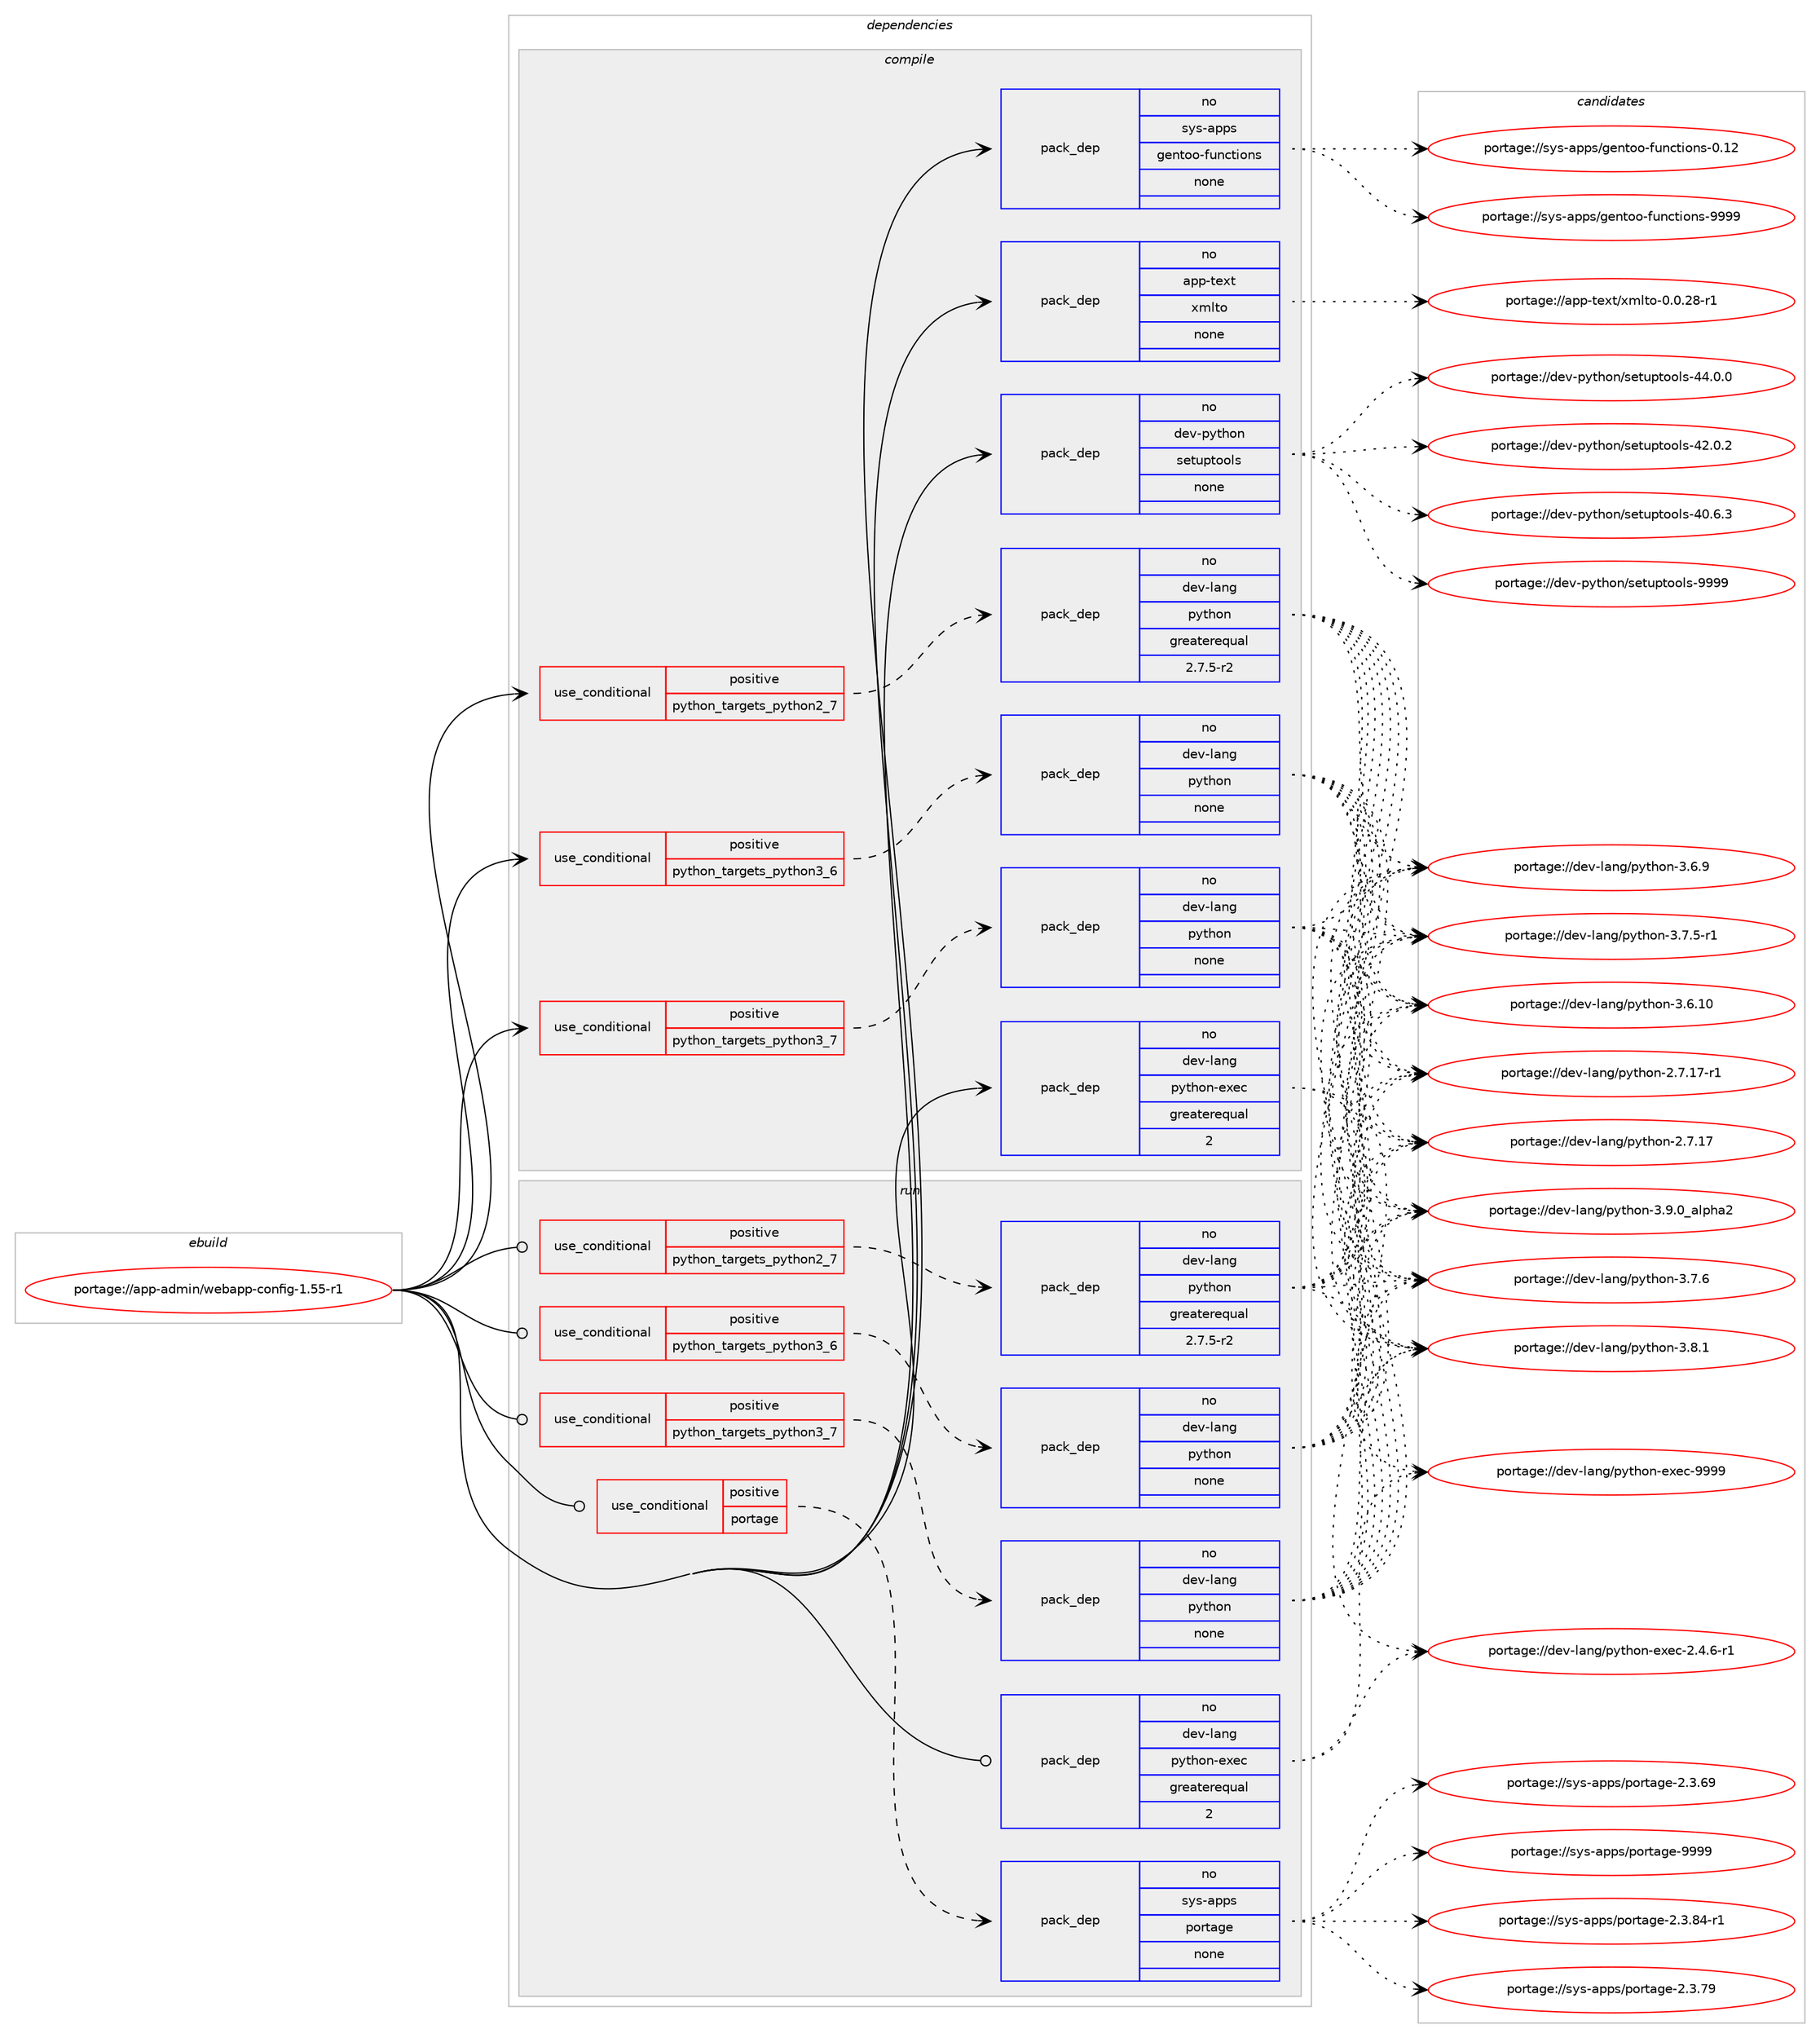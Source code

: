 digraph prolog {

# *************
# Graph options
# *************

newrank=true;
concentrate=true;
compound=true;
graph [rankdir=LR,fontname=Helvetica,fontsize=10,ranksep=1.5];#, ranksep=2.5, nodesep=0.2];
edge  [arrowhead=vee];
node  [fontname=Helvetica,fontsize=10];

# **********
# The ebuild
# **********

subgraph cluster_leftcol {
color=gray;
label=<<i>ebuild</i>>;
id [label="portage://app-admin/webapp-config-1.55-r1", color=red, width=4, href="../app-admin/webapp-config-1.55-r1.svg"];
}

# ****************
# The dependencies
# ****************

subgraph cluster_midcol {
color=gray;
label=<<i>dependencies</i>>;
subgraph cluster_compile {
fillcolor="#eeeeee";
style=filled;
label=<<i>compile</i>>;
subgraph cond153543 {
dependency650307 [label=<<TABLE BORDER="0" CELLBORDER="1" CELLSPACING="0" CELLPADDING="4"><TR><TD ROWSPAN="3" CELLPADDING="10">use_conditional</TD></TR><TR><TD>positive</TD></TR><TR><TD>python_targets_python2_7</TD></TR></TABLE>>, shape=none, color=red];
subgraph pack488084 {
dependency650308 [label=<<TABLE BORDER="0" CELLBORDER="1" CELLSPACING="0" CELLPADDING="4" WIDTH="220"><TR><TD ROWSPAN="6" CELLPADDING="30">pack_dep</TD></TR><TR><TD WIDTH="110">no</TD></TR><TR><TD>dev-lang</TD></TR><TR><TD>python</TD></TR><TR><TD>greaterequal</TD></TR><TR><TD>2.7.5-r2</TD></TR></TABLE>>, shape=none, color=blue];
}
dependency650307:e -> dependency650308:w [weight=20,style="dashed",arrowhead="vee"];
}
id:e -> dependency650307:w [weight=20,style="solid",arrowhead="vee"];
subgraph cond153544 {
dependency650309 [label=<<TABLE BORDER="0" CELLBORDER="1" CELLSPACING="0" CELLPADDING="4"><TR><TD ROWSPAN="3" CELLPADDING="10">use_conditional</TD></TR><TR><TD>positive</TD></TR><TR><TD>python_targets_python3_6</TD></TR></TABLE>>, shape=none, color=red];
subgraph pack488085 {
dependency650310 [label=<<TABLE BORDER="0" CELLBORDER="1" CELLSPACING="0" CELLPADDING="4" WIDTH="220"><TR><TD ROWSPAN="6" CELLPADDING="30">pack_dep</TD></TR><TR><TD WIDTH="110">no</TD></TR><TR><TD>dev-lang</TD></TR><TR><TD>python</TD></TR><TR><TD>none</TD></TR><TR><TD></TD></TR></TABLE>>, shape=none, color=blue];
}
dependency650309:e -> dependency650310:w [weight=20,style="dashed",arrowhead="vee"];
}
id:e -> dependency650309:w [weight=20,style="solid",arrowhead="vee"];
subgraph cond153545 {
dependency650311 [label=<<TABLE BORDER="0" CELLBORDER="1" CELLSPACING="0" CELLPADDING="4"><TR><TD ROWSPAN="3" CELLPADDING="10">use_conditional</TD></TR><TR><TD>positive</TD></TR><TR><TD>python_targets_python3_7</TD></TR></TABLE>>, shape=none, color=red];
subgraph pack488086 {
dependency650312 [label=<<TABLE BORDER="0" CELLBORDER="1" CELLSPACING="0" CELLPADDING="4" WIDTH="220"><TR><TD ROWSPAN="6" CELLPADDING="30">pack_dep</TD></TR><TR><TD WIDTH="110">no</TD></TR><TR><TD>dev-lang</TD></TR><TR><TD>python</TD></TR><TR><TD>none</TD></TR><TR><TD></TD></TR></TABLE>>, shape=none, color=blue];
}
dependency650311:e -> dependency650312:w [weight=20,style="dashed",arrowhead="vee"];
}
id:e -> dependency650311:w [weight=20,style="solid",arrowhead="vee"];
subgraph pack488087 {
dependency650313 [label=<<TABLE BORDER="0" CELLBORDER="1" CELLSPACING="0" CELLPADDING="4" WIDTH="220"><TR><TD ROWSPAN="6" CELLPADDING="30">pack_dep</TD></TR><TR><TD WIDTH="110">no</TD></TR><TR><TD>app-text</TD></TR><TR><TD>xmlto</TD></TR><TR><TD>none</TD></TR><TR><TD></TD></TR></TABLE>>, shape=none, color=blue];
}
id:e -> dependency650313:w [weight=20,style="solid",arrowhead="vee"];
subgraph pack488088 {
dependency650314 [label=<<TABLE BORDER="0" CELLBORDER="1" CELLSPACING="0" CELLPADDING="4" WIDTH="220"><TR><TD ROWSPAN="6" CELLPADDING="30">pack_dep</TD></TR><TR><TD WIDTH="110">no</TD></TR><TR><TD>dev-lang</TD></TR><TR><TD>python-exec</TD></TR><TR><TD>greaterequal</TD></TR><TR><TD>2</TD></TR></TABLE>>, shape=none, color=blue];
}
id:e -> dependency650314:w [weight=20,style="solid",arrowhead="vee"];
subgraph pack488089 {
dependency650315 [label=<<TABLE BORDER="0" CELLBORDER="1" CELLSPACING="0" CELLPADDING="4" WIDTH="220"><TR><TD ROWSPAN="6" CELLPADDING="30">pack_dep</TD></TR><TR><TD WIDTH="110">no</TD></TR><TR><TD>dev-python</TD></TR><TR><TD>setuptools</TD></TR><TR><TD>none</TD></TR><TR><TD></TD></TR></TABLE>>, shape=none, color=blue];
}
id:e -> dependency650315:w [weight=20,style="solid",arrowhead="vee"];
subgraph pack488090 {
dependency650316 [label=<<TABLE BORDER="0" CELLBORDER="1" CELLSPACING="0" CELLPADDING="4" WIDTH="220"><TR><TD ROWSPAN="6" CELLPADDING="30">pack_dep</TD></TR><TR><TD WIDTH="110">no</TD></TR><TR><TD>sys-apps</TD></TR><TR><TD>gentoo-functions</TD></TR><TR><TD>none</TD></TR><TR><TD></TD></TR></TABLE>>, shape=none, color=blue];
}
id:e -> dependency650316:w [weight=20,style="solid",arrowhead="vee"];
}
subgraph cluster_compileandrun {
fillcolor="#eeeeee";
style=filled;
label=<<i>compile and run</i>>;
}
subgraph cluster_run {
fillcolor="#eeeeee";
style=filled;
label=<<i>run</i>>;
subgraph cond153546 {
dependency650317 [label=<<TABLE BORDER="0" CELLBORDER="1" CELLSPACING="0" CELLPADDING="4"><TR><TD ROWSPAN="3" CELLPADDING="10">use_conditional</TD></TR><TR><TD>positive</TD></TR><TR><TD>portage</TD></TR></TABLE>>, shape=none, color=red];
subgraph pack488091 {
dependency650318 [label=<<TABLE BORDER="0" CELLBORDER="1" CELLSPACING="0" CELLPADDING="4" WIDTH="220"><TR><TD ROWSPAN="6" CELLPADDING="30">pack_dep</TD></TR><TR><TD WIDTH="110">no</TD></TR><TR><TD>sys-apps</TD></TR><TR><TD>portage</TD></TR><TR><TD>none</TD></TR><TR><TD></TD></TR></TABLE>>, shape=none, color=blue];
}
dependency650317:e -> dependency650318:w [weight=20,style="dashed",arrowhead="vee"];
}
id:e -> dependency650317:w [weight=20,style="solid",arrowhead="odot"];
subgraph cond153547 {
dependency650319 [label=<<TABLE BORDER="0" CELLBORDER="1" CELLSPACING="0" CELLPADDING="4"><TR><TD ROWSPAN="3" CELLPADDING="10">use_conditional</TD></TR><TR><TD>positive</TD></TR><TR><TD>python_targets_python2_7</TD></TR></TABLE>>, shape=none, color=red];
subgraph pack488092 {
dependency650320 [label=<<TABLE BORDER="0" CELLBORDER="1" CELLSPACING="0" CELLPADDING="4" WIDTH="220"><TR><TD ROWSPAN="6" CELLPADDING="30">pack_dep</TD></TR><TR><TD WIDTH="110">no</TD></TR><TR><TD>dev-lang</TD></TR><TR><TD>python</TD></TR><TR><TD>greaterequal</TD></TR><TR><TD>2.7.5-r2</TD></TR></TABLE>>, shape=none, color=blue];
}
dependency650319:e -> dependency650320:w [weight=20,style="dashed",arrowhead="vee"];
}
id:e -> dependency650319:w [weight=20,style="solid",arrowhead="odot"];
subgraph cond153548 {
dependency650321 [label=<<TABLE BORDER="0" CELLBORDER="1" CELLSPACING="0" CELLPADDING="4"><TR><TD ROWSPAN="3" CELLPADDING="10">use_conditional</TD></TR><TR><TD>positive</TD></TR><TR><TD>python_targets_python3_6</TD></TR></TABLE>>, shape=none, color=red];
subgraph pack488093 {
dependency650322 [label=<<TABLE BORDER="0" CELLBORDER="1" CELLSPACING="0" CELLPADDING="4" WIDTH="220"><TR><TD ROWSPAN="6" CELLPADDING="30">pack_dep</TD></TR><TR><TD WIDTH="110">no</TD></TR><TR><TD>dev-lang</TD></TR><TR><TD>python</TD></TR><TR><TD>none</TD></TR><TR><TD></TD></TR></TABLE>>, shape=none, color=blue];
}
dependency650321:e -> dependency650322:w [weight=20,style="dashed",arrowhead="vee"];
}
id:e -> dependency650321:w [weight=20,style="solid",arrowhead="odot"];
subgraph cond153549 {
dependency650323 [label=<<TABLE BORDER="0" CELLBORDER="1" CELLSPACING="0" CELLPADDING="4"><TR><TD ROWSPAN="3" CELLPADDING="10">use_conditional</TD></TR><TR><TD>positive</TD></TR><TR><TD>python_targets_python3_7</TD></TR></TABLE>>, shape=none, color=red];
subgraph pack488094 {
dependency650324 [label=<<TABLE BORDER="0" CELLBORDER="1" CELLSPACING="0" CELLPADDING="4" WIDTH="220"><TR><TD ROWSPAN="6" CELLPADDING="30">pack_dep</TD></TR><TR><TD WIDTH="110">no</TD></TR><TR><TD>dev-lang</TD></TR><TR><TD>python</TD></TR><TR><TD>none</TD></TR><TR><TD></TD></TR></TABLE>>, shape=none, color=blue];
}
dependency650323:e -> dependency650324:w [weight=20,style="dashed",arrowhead="vee"];
}
id:e -> dependency650323:w [weight=20,style="solid",arrowhead="odot"];
subgraph pack488095 {
dependency650325 [label=<<TABLE BORDER="0" CELLBORDER="1" CELLSPACING="0" CELLPADDING="4" WIDTH="220"><TR><TD ROWSPAN="6" CELLPADDING="30">pack_dep</TD></TR><TR><TD WIDTH="110">no</TD></TR><TR><TD>dev-lang</TD></TR><TR><TD>python-exec</TD></TR><TR><TD>greaterequal</TD></TR><TR><TD>2</TD></TR></TABLE>>, shape=none, color=blue];
}
id:e -> dependency650325:w [weight=20,style="solid",arrowhead="odot"];
}
}

# **************
# The candidates
# **************

subgraph cluster_choices {
rank=same;
color=gray;
label=<<i>candidates</i>>;

subgraph choice488084 {
color=black;
nodesep=1;
choice10010111845108971101034711212111610411111045514657464895971081121049750 [label="portage://dev-lang/python-3.9.0_alpha2", color=red, width=4,href="../dev-lang/python-3.9.0_alpha2.svg"];
choice100101118451089711010347112121116104111110455146564649 [label="portage://dev-lang/python-3.8.1", color=red, width=4,href="../dev-lang/python-3.8.1.svg"];
choice100101118451089711010347112121116104111110455146554654 [label="portage://dev-lang/python-3.7.6", color=red, width=4,href="../dev-lang/python-3.7.6.svg"];
choice1001011184510897110103471121211161041111104551465546534511449 [label="portage://dev-lang/python-3.7.5-r1", color=red, width=4,href="../dev-lang/python-3.7.5-r1.svg"];
choice100101118451089711010347112121116104111110455146544657 [label="portage://dev-lang/python-3.6.9", color=red, width=4,href="../dev-lang/python-3.6.9.svg"];
choice10010111845108971101034711212111610411111045514654464948 [label="portage://dev-lang/python-3.6.10", color=red, width=4,href="../dev-lang/python-3.6.10.svg"];
choice100101118451089711010347112121116104111110455046554649554511449 [label="portage://dev-lang/python-2.7.17-r1", color=red, width=4,href="../dev-lang/python-2.7.17-r1.svg"];
choice10010111845108971101034711212111610411111045504655464955 [label="portage://dev-lang/python-2.7.17", color=red, width=4,href="../dev-lang/python-2.7.17.svg"];
dependency650308:e -> choice10010111845108971101034711212111610411111045514657464895971081121049750:w [style=dotted,weight="100"];
dependency650308:e -> choice100101118451089711010347112121116104111110455146564649:w [style=dotted,weight="100"];
dependency650308:e -> choice100101118451089711010347112121116104111110455146554654:w [style=dotted,weight="100"];
dependency650308:e -> choice1001011184510897110103471121211161041111104551465546534511449:w [style=dotted,weight="100"];
dependency650308:e -> choice100101118451089711010347112121116104111110455146544657:w [style=dotted,weight="100"];
dependency650308:e -> choice10010111845108971101034711212111610411111045514654464948:w [style=dotted,weight="100"];
dependency650308:e -> choice100101118451089711010347112121116104111110455046554649554511449:w [style=dotted,weight="100"];
dependency650308:e -> choice10010111845108971101034711212111610411111045504655464955:w [style=dotted,weight="100"];
}
subgraph choice488085 {
color=black;
nodesep=1;
choice10010111845108971101034711212111610411111045514657464895971081121049750 [label="portage://dev-lang/python-3.9.0_alpha2", color=red, width=4,href="../dev-lang/python-3.9.0_alpha2.svg"];
choice100101118451089711010347112121116104111110455146564649 [label="portage://dev-lang/python-3.8.1", color=red, width=4,href="../dev-lang/python-3.8.1.svg"];
choice100101118451089711010347112121116104111110455146554654 [label="portage://dev-lang/python-3.7.6", color=red, width=4,href="../dev-lang/python-3.7.6.svg"];
choice1001011184510897110103471121211161041111104551465546534511449 [label="portage://dev-lang/python-3.7.5-r1", color=red, width=4,href="../dev-lang/python-3.7.5-r1.svg"];
choice100101118451089711010347112121116104111110455146544657 [label="portage://dev-lang/python-3.6.9", color=red, width=4,href="../dev-lang/python-3.6.9.svg"];
choice10010111845108971101034711212111610411111045514654464948 [label="portage://dev-lang/python-3.6.10", color=red, width=4,href="../dev-lang/python-3.6.10.svg"];
choice100101118451089711010347112121116104111110455046554649554511449 [label="portage://dev-lang/python-2.7.17-r1", color=red, width=4,href="../dev-lang/python-2.7.17-r1.svg"];
choice10010111845108971101034711212111610411111045504655464955 [label="portage://dev-lang/python-2.7.17", color=red, width=4,href="../dev-lang/python-2.7.17.svg"];
dependency650310:e -> choice10010111845108971101034711212111610411111045514657464895971081121049750:w [style=dotted,weight="100"];
dependency650310:e -> choice100101118451089711010347112121116104111110455146564649:w [style=dotted,weight="100"];
dependency650310:e -> choice100101118451089711010347112121116104111110455146554654:w [style=dotted,weight="100"];
dependency650310:e -> choice1001011184510897110103471121211161041111104551465546534511449:w [style=dotted,weight="100"];
dependency650310:e -> choice100101118451089711010347112121116104111110455146544657:w [style=dotted,weight="100"];
dependency650310:e -> choice10010111845108971101034711212111610411111045514654464948:w [style=dotted,weight="100"];
dependency650310:e -> choice100101118451089711010347112121116104111110455046554649554511449:w [style=dotted,weight="100"];
dependency650310:e -> choice10010111845108971101034711212111610411111045504655464955:w [style=dotted,weight="100"];
}
subgraph choice488086 {
color=black;
nodesep=1;
choice10010111845108971101034711212111610411111045514657464895971081121049750 [label="portage://dev-lang/python-3.9.0_alpha2", color=red, width=4,href="../dev-lang/python-3.9.0_alpha2.svg"];
choice100101118451089711010347112121116104111110455146564649 [label="portage://dev-lang/python-3.8.1", color=red, width=4,href="../dev-lang/python-3.8.1.svg"];
choice100101118451089711010347112121116104111110455146554654 [label="portage://dev-lang/python-3.7.6", color=red, width=4,href="../dev-lang/python-3.7.6.svg"];
choice1001011184510897110103471121211161041111104551465546534511449 [label="portage://dev-lang/python-3.7.5-r1", color=red, width=4,href="../dev-lang/python-3.7.5-r1.svg"];
choice100101118451089711010347112121116104111110455146544657 [label="portage://dev-lang/python-3.6.9", color=red, width=4,href="../dev-lang/python-3.6.9.svg"];
choice10010111845108971101034711212111610411111045514654464948 [label="portage://dev-lang/python-3.6.10", color=red, width=4,href="../dev-lang/python-3.6.10.svg"];
choice100101118451089711010347112121116104111110455046554649554511449 [label="portage://dev-lang/python-2.7.17-r1", color=red, width=4,href="../dev-lang/python-2.7.17-r1.svg"];
choice10010111845108971101034711212111610411111045504655464955 [label="portage://dev-lang/python-2.7.17", color=red, width=4,href="../dev-lang/python-2.7.17.svg"];
dependency650312:e -> choice10010111845108971101034711212111610411111045514657464895971081121049750:w [style=dotted,weight="100"];
dependency650312:e -> choice100101118451089711010347112121116104111110455146564649:w [style=dotted,weight="100"];
dependency650312:e -> choice100101118451089711010347112121116104111110455146554654:w [style=dotted,weight="100"];
dependency650312:e -> choice1001011184510897110103471121211161041111104551465546534511449:w [style=dotted,weight="100"];
dependency650312:e -> choice100101118451089711010347112121116104111110455146544657:w [style=dotted,weight="100"];
dependency650312:e -> choice10010111845108971101034711212111610411111045514654464948:w [style=dotted,weight="100"];
dependency650312:e -> choice100101118451089711010347112121116104111110455046554649554511449:w [style=dotted,weight="100"];
dependency650312:e -> choice10010111845108971101034711212111610411111045504655464955:w [style=dotted,weight="100"];
}
subgraph choice488087 {
color=black;
nodesep=1;
choice971121124511610112011647120109108116111454846484650564511449 [label="portage://app-text/xmlto-0.0.28-r1", color=red, width=4,href="../app-text/xmlto-0.0.28-r1.svg"];
dependency650313:e -> choice971121124511610112011647120109108116111454846484650564511449:w [style=dotted,weight="100"];
}
subgraph choice488088 {
color=black;
nodesep=1;
choice10010111845108971101034711212111610411111045101120101994557575757 [label="portage://dev-lang/python-exec-9999", color=red, width=4,href="../dev-lang/python-exec-9999.svg"];
choice10010111845108971101034711212111610411111045101120101994550465246544511449 [label="portage://dev-lang/python-exec-2.4.6-r1", color=red, width=4,href="../dev-lang/python-exec-2.4.6-r1.svg"];
dependency650314:e -> choice10010111845108971101034711212111610411111045101120101994557575757:w [style=dotted,weight="100"];
dependency650314:e -> choice10010111845108971101034711212111610411111045101120101994550465246544511449:w [style=dotted,weight="100"];
}
subgraph choice488089 {
color=black;
nodesep=1;
choice10010111845112121116104111110471151011161171121161111111081154557575757 [label="portage://dev-python/setuptools-9999", color=red, width=4,href="../dev-python/setuptools-9999.svg"];
choice100101118451121211161041111104711510111611711211611111110811545525246484648 [label="portage://dev-python/setuptools-44.0.0", color=red, width=4,href="../dev-python/setuptools-44.0.0.svg"];
choice100101118451121211161041111104711510111611711211611111110811545525046484650 [label="portage://dev-python/setuptools-42.0.2", color=red, width=4,href="../dev-python/setuptools-42.0.2.svg"];
choice100101118451121211161041111104711510111611711211611111110811545524846544651 [label="portage://dev-python/setuptools-40.6.3", color=red, width=4,href="../dev-python/setuptools-40.6.3.svg"];
dependency650315:e -> choice10010111845112121116104111110471151011161171121161111111081154557575757:w [style=dotted,weight="100"];
dependency650315:e -> choice100101118451121211161041111104711510111611711211611111110811545525246484648:w [style=dotted,weight="100"];
dependency650315:e -> choice100101118451121211161041111104711510111611711211611111110811545525046484650:w [style=dotted,weight="100"];
dependency650315:e -> choice100101118451121211161041111104711510111611711211611111110811545524846544651:w [style=dotted,weight="100"];
}
subgraph choice488090 {
color=black;
nodesep=1;
choice11512111545971121121154710310111011611111145102117110991161051111101154557575757 [label="portage://sys-apps/gentoo-functions-9999", color=red, width=4,href="../sys-apps/gentoo-functions-9999.svg"];
choice11512111545971121121154710310111011611111145102117110991161051111101154548464950 [label="portage://sys-apps/gentoo-functions-0.12", color=red, width=4,href="../sys-apps/gentoo-functions-0.12.svg"];
dependency650316:e -> choice11512111545971121121154710310111011611111145102117110991161051111101154557575757:w [style=dotted,weight="100"];
dependency650316:e -> choice11512111545971121121154710310111011611111145102117110991161051111101154548464950:w [style=dotted,weight="100"];
}
subgraph choice488091 {
color=black;
nodesep=1;
choice115121115459711211211547112111114116971031014557575757 [label="portage://sys-apps/portage-9999", color=red, width=4,href="../sys-apps/portage-9999.svg"];
choice11512111545971121121154711211111411697103101455046514656524511449 [label="portage://sys-apps/portage-2.3.84-r1", color=red, width=4,href="../sys-apps/portage-2.3.84-r1.svg"];
choice1151211154597112112115471121111141169710310145504651465557 [label="portage://sys-apps/portage-2.3.79", color=red, width=4,href="../sys-apps/portage-2.3.79.svg"];
choice1151211154597112112115471121111141169710310145504651465457 [label="portage://sys-apps/portage-2.3.69", color=red, width=4,href="../sys-apps/portage-2.3.69.svg"];
dependency650318:e -> choice115121115459711211211547112111114116971031014557575757:w [style=dotted,weight="100"];
dependency650318:e -> choice11512111545971121121154711211111411697103101455046514656524511449:w [style=dotted,weight="100"];
dependency650318:e -> choice1151211154597112112115471121111141169710310145504651465557:w [style=dotted,weight="100"];
dependency650318:e -> choice1151211154597112112115471121111141169710310145504651465457:w [style=dotted,weight="100"];
}
subgraph choice488092 {
color=black;
nodesep=1;
choice10010111845108971101034711212111610411111045514657464895971081121049750 [label="portage://dev-lang/python-3.9.0_alpha2", color=red, width=4,href="../dev-lang/python-3.9.0_alpha2.svg"];
choice100101118451089711010347112121116104111110455146564649 [label="portage://dev-lang/python-3.8.1", color=red, width=4,href="../dev-lang/python-3.8.1.svg"];
choice100101118451089711010347112121116104111110455146554654 [label="portage://dev-lang/python-3.7.6", color=red, width=4,href="../dev-lang/python-3.7.6.svg"];
choice1001011184510897110103471121211161041111104551465546534511449 [label="portage://dev-lang/python-3.7.5-r1", color=red, width=4,href="../dev-lang/python-3.7.5-r1.svg"];
choice100101118451089711010347112121116104111110455146544657 [label="portage://dev-lang/python-3.6.9", color=red, width=4,href="../dev-lang/python-3.6.9.svg"];
choice10010111845108971101034711212111610411111045514654464948 [label="portage://dev-lang/python-3.6.10", color=red, width=4,href="../dev-lang/python-3.6.10.svg"];
choice100101118451089711010347112121116104111110455046554649554511449 [label="portage://dev-lang/python-2.7.17-r1", color=red, width=4,href="../dev-lang/python-2.7.17-r1.svg"];
choice10010111845108971101034711212111610411111045504655464955 [label="portage://dev-lang/python-2.7.17", color=red, width=4,href="../dev-lang/python-2.7.17.svg"];
dependency650320:e -> choice10010111845108971101034711212111610411111045514657464895971081121049750:w [style=dotted,weight="100"];
dependency650320:e -> choice100101118451089711010347112121116104111110455146564649:w [style=dotted,weight="100"];
dependency650320:e -> choice100101118451089711010347112121116104111110455146554654:w [style=dotted,weight="100"];
dependency650320:e -> choice1001011184510897110103471121211161041111104551465546534511449:w [style=dotted,weight="100"];
dependency650320:e -> choice100101118451089711010347112121116104111110455146544657:w [style=dotted,weight="100"];
dependency650320:e -> choice10010111845108971101034711212111610411111045514654464948:w [style=dotted,weight="100"];
dependency650320:e -> choice100101118451089711010347112121116104111110455046554649554511449:w [style=dotted,weight="100"];
dependency650320:e -> choice10010111845108971101034711212111610411111045504655464955:w [style=dotted,weight="100"];
}
subgraph choice488093 {
color=black;
nodesep=1;
choice10010111845108971101034711212111610411111045514657464895971081121049750 [label="portage://dev-lang/python-3.9.0_alpha2", color=red, width=4,href="../dev-lang/python-3.9.0_alpha2.svg"];
choice100101118451089711010347112121116104111110455146564649 [label="portage://dev-lang/python-3.8.1", color=red, width=4,href="../dev-lang/python-3.8.1.svg"];
choice100101118451089711010347112121116104111110455146554654 [label="portage://dev-lang/python-3.7.6", color=red, width=4,href="../dev-lang/python-3.7.6.svg"];
choice1001011184510897110103471121211161041111104551465546534511449 [label="portage://dev-lang/python-3.7.5-r1", color=red, width=4,href="../dev-lang/python-3.7.5-r1.svg"];
choice100101118451089711010347112121116104111110455146544657 [label="portage://dev-lang/python-3.6.9", color=red, width=4,href="../dev-lang/python-3.6.9.svg"];
choice10010111845108971101034711212111610411111045514654464948 [label="portage://dev-lang/python-3.6.10", color=red, width=4,href="../dev-lang/python-3.6.10.svg"];
choice100101118451089711010347112121116104111110455046554649554511449 [label="portage://dev-lang/python-2.7.17-r1", color=red, width=4,href="../dev-lang/python-2.7.17-r1.svg"];
choice10010111845108971101034711212111610411111045504655464955 [label="portage://dev-lang/python-2.7.17", color=red, width=4,href="../dev-lang/python-2.7.17.svg"];
dependency650322:e -> choice10010111845108971101034711212111610411111045514657464895971081121049750:w [style=dotted,weight="100"];
dependency650322:e -> choice100101118451089711010347112121116104111110455146564649:w [style=dotted,weight="100"];
dependency650322:e -> choice100101118451089711010347112121116104111110455146554654:w [style=dotted,weight="100"];
dependency650322:e -> choice1001011184510897110103471121211161041111104551465546534511449:w [style=dotted,weight="100"];
dependency650322:e -> choice100101118451089711010347112121116104111110455146544657:w [style=dotted,weight="100"];
dependency650322:e -> choice10010111845108971101034711212111610411111045514654464948:w [style=dotted,weight="100"];
dependency650322:e -> choice100101118451089711010347112121116104111110455046554649554511449:w [style=dotted,weight="100"];
dependency650322:e -> choice10010111845108971101034711212111610411111045504655464955:w [style=dotted,weight="100"];
}
subgraph choice488094 {
color=black;
nodesep=1;
choice10010111845108971101034711212111610411111045514657464895971081121049750 [label="portage://dev-lang/python-3.9.0_alpha2", color=red, width=4,href="../dev-lang/python-3.9.0_alpha2.svg"];
choice100101118451089711010347112121116104111110455146564649 [label="portage://dev-lang/python-3.8.1", color=red, width=4,href="../dev-lang/python-3.8.1.svg"];
choice100101118451089711010347112121116104111110455146554654 [label="portage://dev-lang/python-3.7.6", color=red, width=4,href="../dev-lang/python-3.7.6.svg"];
choice1001011184510897110103471121211161041111104551465546534511449 [label="portage://dev-lang/python-3.7.5-r1", color=red, width=4,href="../dev-lang/python-3.7.5-r1.svg"];
choice100101118451089711010347112121116104111110455146544657 [label="portage://dev-lang/python-3.6.9", color=red, width=4,href="../dev-lang/python-3.6.9.svg"];
choice10010111845108971101034711212111610411111045514654464948 [label="portage://dev-lang/python-3.6.10", color=red, width=4,href="../dev-lang/python-3.6.10.svg"];
choice100101118451089711010347112121116104111110455046554649554511449 [label="portage://dev-lang/python-2.7.17-r1", color=red, width=4,href="../dev-lang/python-2.7.17-r1.svg"];
choice10010111845108971101034711212111610411111045504655464955 [label="portage://dev-lang/python-2.7.17", color=red, width=4,href="../dev-lang/python-2.7.17.svg"];
dependency650324:e -> choice10010111845108971101034711212111610411111045514657464895971081121049750:w [style=dotted,weight="100"];
dependency650324:e -> choice100101118451089711010347112121116104111110455146564649:w [style=dotted,weight="100"];
dependency650324:e -> choice100101118451089711010347112121116104111110455146554654:w [style=dotted,weight="100"];
dependency650324:e -> choice1001011184510897110103471121211161041111104551465546534511449:w [style=dotted,weight="100"];
dependency650324:e -> choice100101118451089711010347112121116104111110455146544657:w [style=dotted,weight="100"];
dependency650324:e -> choice10010111845108971101034711212111610411111045514654464948:w [style=dotted,weight="100"];
dependency650324:e -> choice100101118451089711010347112121116104111110455046554649554511449:w [style=dotted,weight="100"];
dependency650324:e -> choice10010111845108971101034711212111610411111045504655464955:w [style=dotted,weight="100"];
}
subgraph choice488095 {
color=black;
nodesep=1;
choice10010111845108971101034711212111610411111045101120101994557575757 [label="portage://dev-lang/python-exec-9999", color=red, width=4,href="../dev-lang/python-exec-9999.svg"];
choice10010111845108971101034711212111610411111045101120101994550465246544511449 [label="portage://dev-lang/python-exec-2.4.6-r1", color=red, width=4,href="../dev-lang/python-exec-2.4.6-r1.svg"];
dependency650325:e -> choice10010111845108971101034711212111610411111045101120101994557575757:w [style=dotted,weight="100"];
dependency650325:e -> choice10010111845108971101034711212111610411111045101120101994550465246544511449:w [style=dotted,weight="100"];
}
}

}
